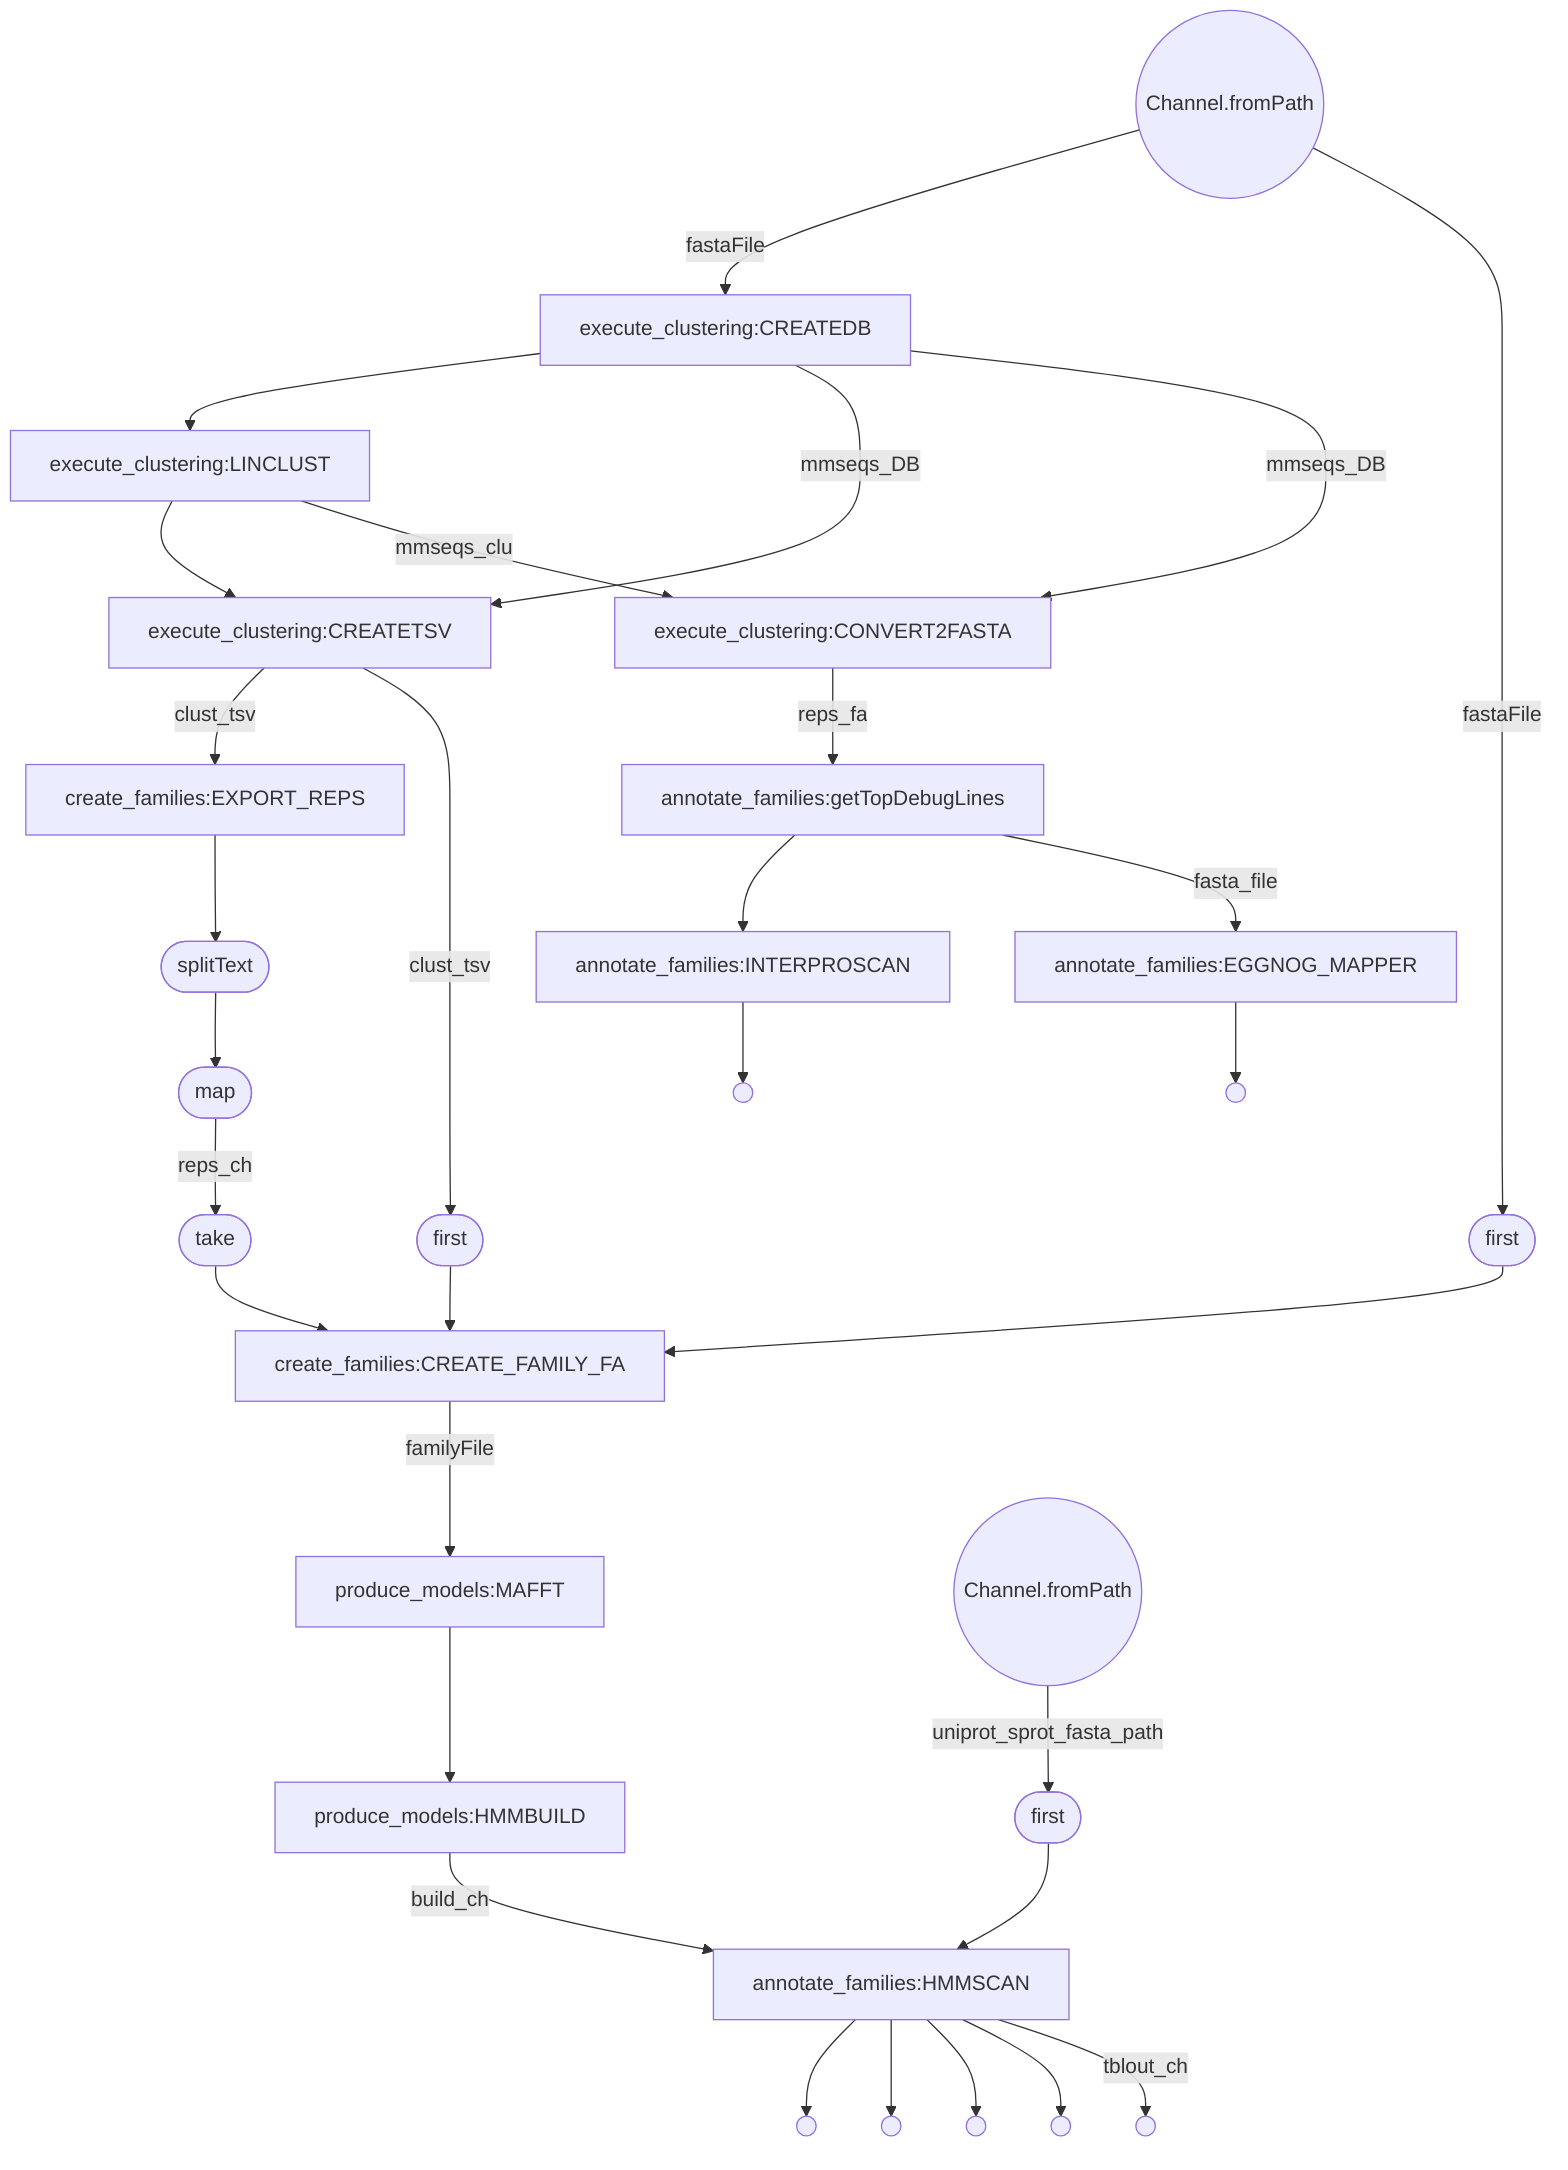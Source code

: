 flowchart TD
    p0((Channel.fromPath))
    p1[execute_clustering:CREATEDB]
    p2[execute_clustering:LINCLUST]
    p3[execute_clustering:CREATETSV]
    p4[execute_clustering:CONVERT2FASTA]
    p5[create_families:EXPORT_REPS]
    p6([splitText])
    p7([map])
    p8([first])
    p9([first])
    p10([take])
    p11[create_families:CREATE_FAMILY_FA]
    p12[produce_models:MAFFT]
    p13[produce_models:HMMBUILD]
    p14((Channel.fromPath))
    p15[annotate_families:getTopDebugLines]
    p16[annotate_families:INTERPROSCAN]
    p17(( ))
    p18[annotate_families:EGGNOG_MAPPER]
    p19(( ))
    p20([first])
    p21[annotate_families:HMMSCAN]
    p22(( ))
    p23(( ))
    p24(( ))
    p25(( ))
    p26(( ))
    p0 -->|fastaFile| p1
    p1 --> p2
    p2 --> p3
    p1 -->|mmseqs_DB| p3
    p3 -->|clust_tsv| p5
    p1 -->|mmseqs_DB| p4
    p2 -->|mmseqs_clu| p4
    p4 -->|reps_fa| p15
    p5 --> p6
    p6 --> p7
    p7 -->|reps_ch| p10
    p3 -->|clust_tsv| p8
    p8 --> p11
    p0 -->|fastaFile| p9
    p9 --> p11
    p10 --> p11
    p11 -->|familyFile| p12
    p12 --> p13
    p13 -->|build_ch| p21
    p14 -->|uniprot_sprot_fasta_path| p20
    p15 --> p16
    p16 --> p17
    p15 -->|fasta_file| p18
    p18 --> p19
    p20 --> p21
    p21 --> p26
    p21 --> p25
    p21 --> p24
    p21 --> p23
    p21 -->|tblout_ch| p22
